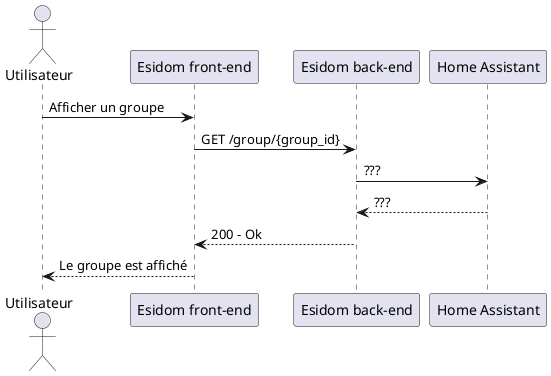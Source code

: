 @startuml afficher groupe

actor "Utilisateur" as u
participant "Esidom front-end" as fe
participant "Esidom back-end" as m
participant "Home Assistant" as ha

u -> fe: Afficher un groupe
fe -> m: GET /group/{group_id}
m -> ha: ???
ha --> m: ???
m --> fe: 200 - Ok
fe --> u: Le groupe est affiché

@enduml